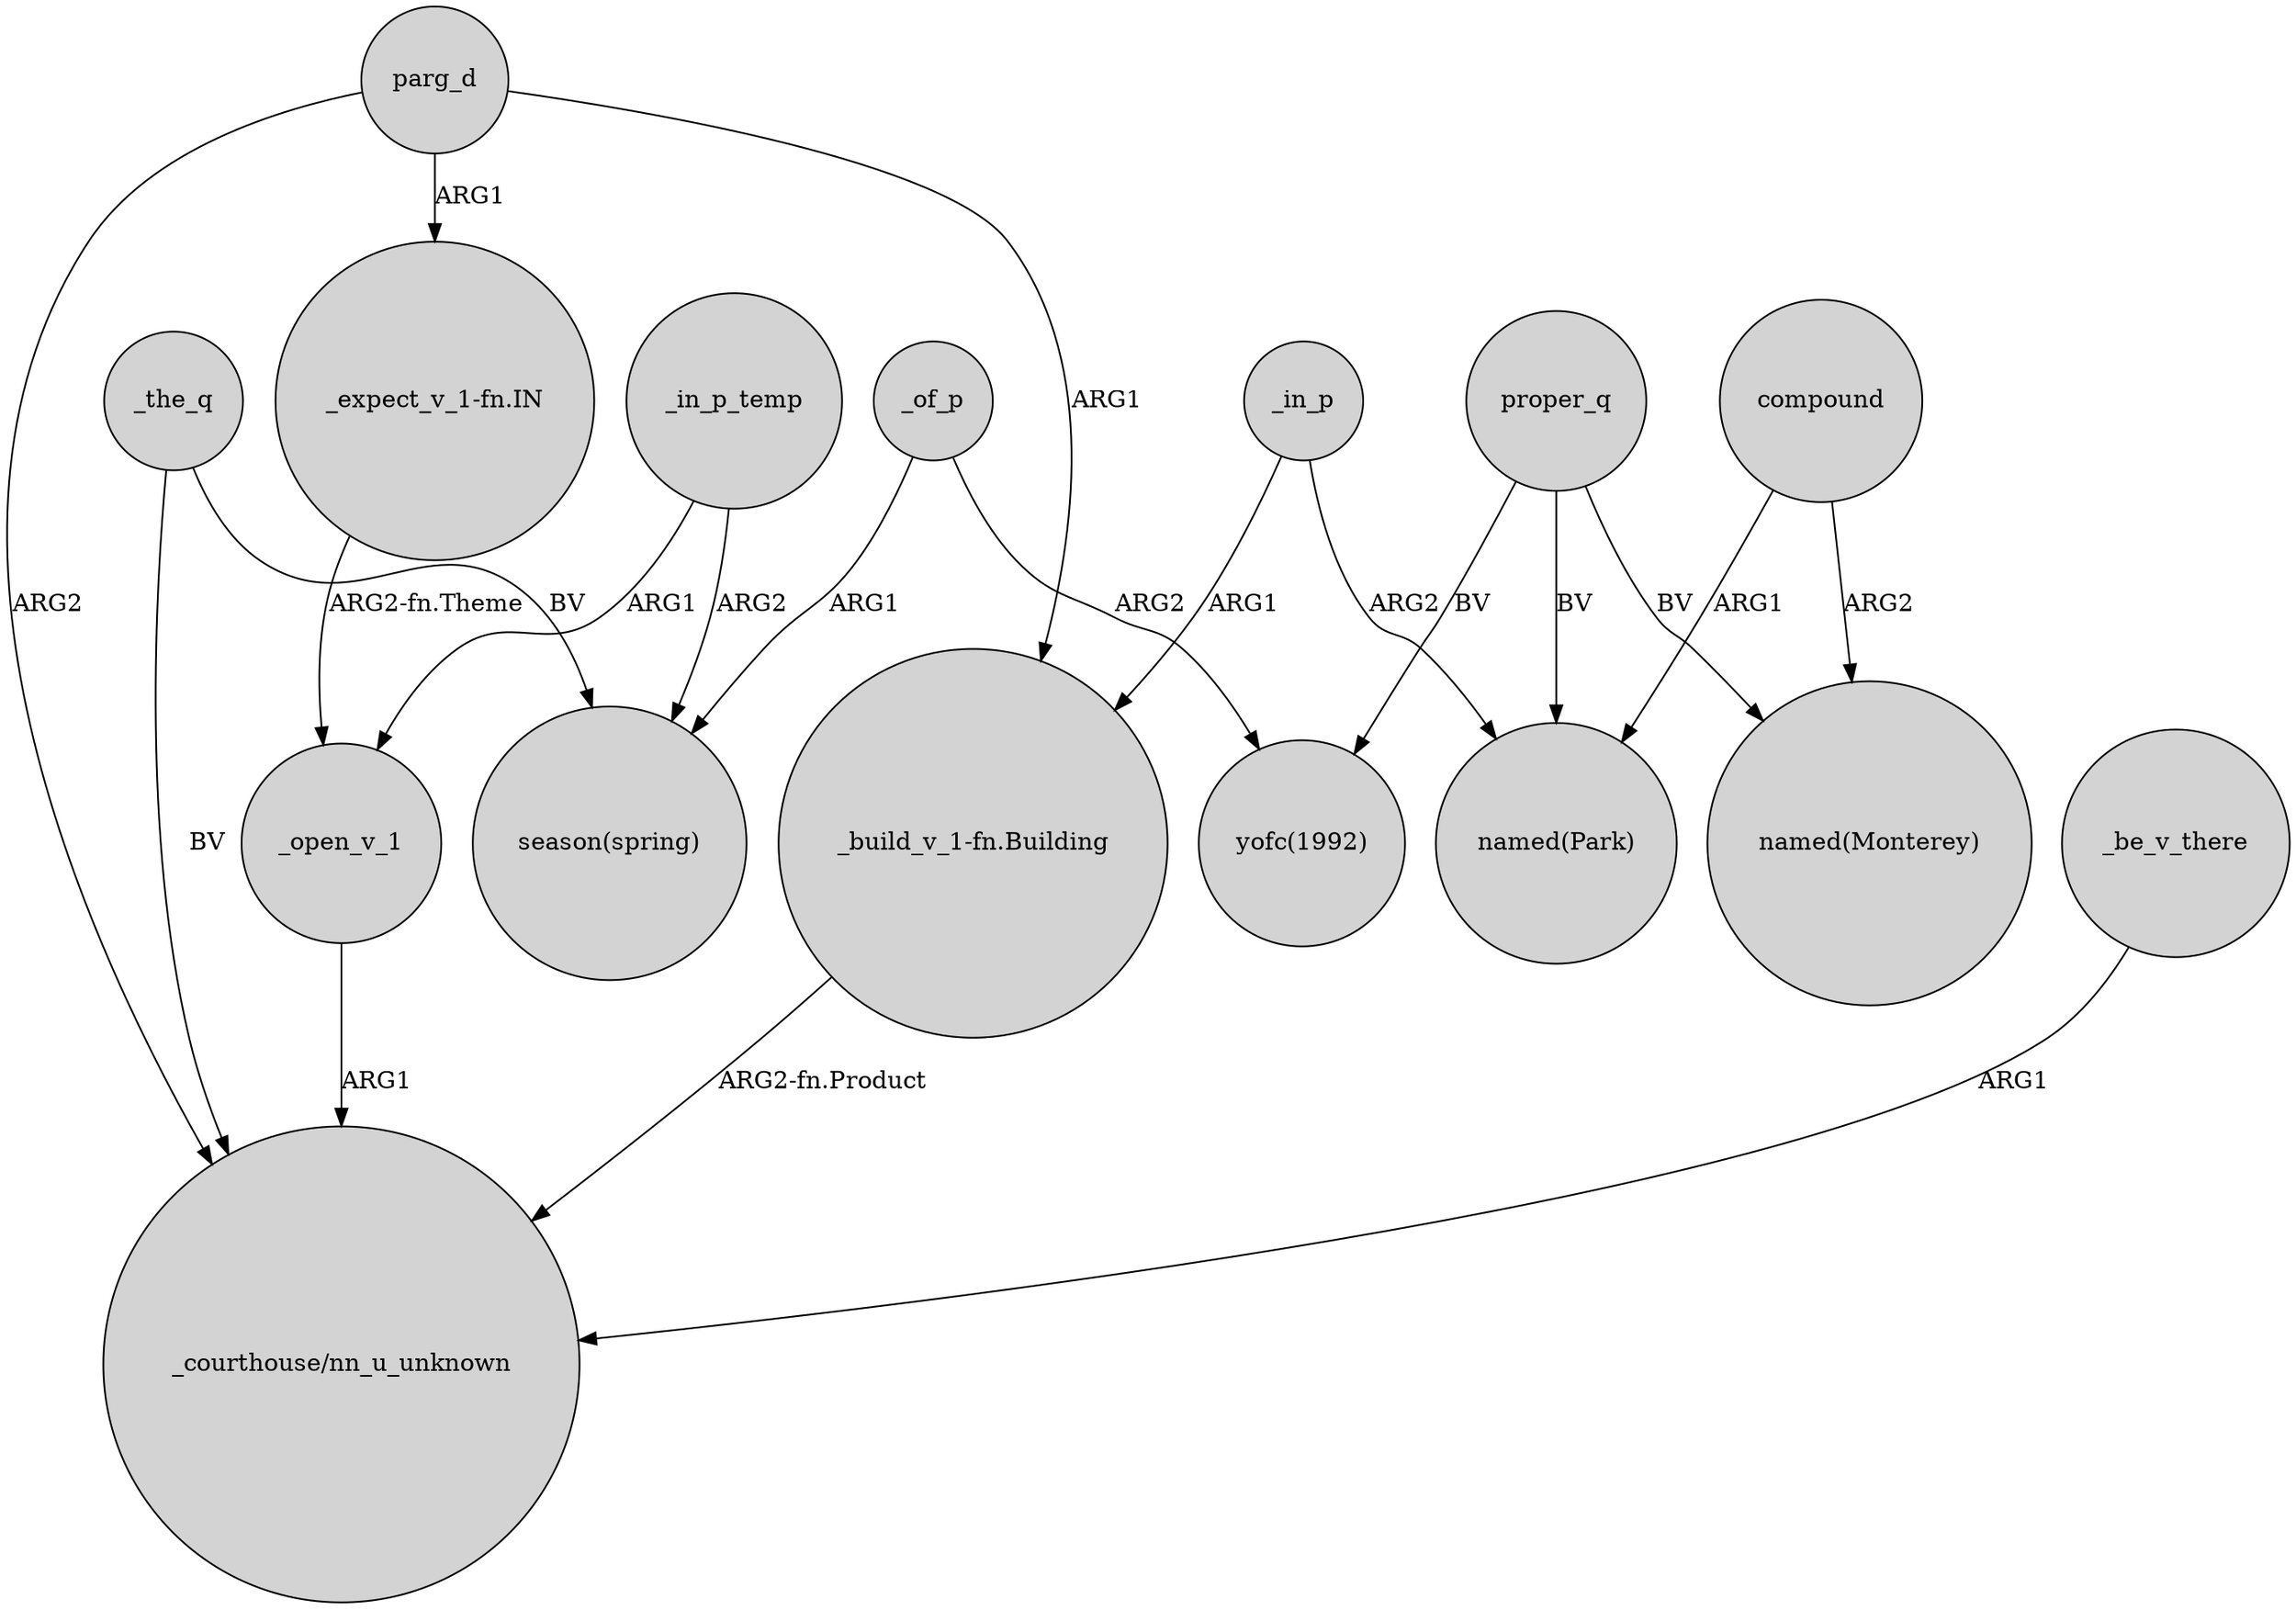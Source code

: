 digraph {
	node [shape=circle style=filled]
	_of_p -> "season(spring)" [label=ARG1]
	_the_q -> "_courthouse/nn_u_unknown" [label=BV]
	"_build_v_1-fn.Building" -> "_courthouse/nn_u_unknown" [label="ARG2-fn.Product"]
	parg_d -> "_courthouse/nn_u_unknown" [label=ARG2]
	compound -> "named(Monterey)" [label=ARG2]
	"_expect_v_1-fn.IN" -> _open_v_1 [label="ARG2-fn.Theme"]
	_be_v_there -> "_courthouse/nn_u_unknown" [label=ARG1]
	proper_q -> "named(Monterey)" [label=BV]
	proper_q -> "yofc(1992)" [label=BV]
	_in_p -> "_build_v_1-fn.Building" [label=ARG1]
	_open_v_1 -> "_courthouse/nn_u_unknown" [label=ARG1]
	_in_p_temp -> "season(spring)" [label=ARG2]
	proper_q -> "named(Park)" [label=BV]
	_in_p -> "named(Park)" [label=ARG2]
	parg_d -> "_build_v_1-fn.Building" [label=ARG1]
	parg_d -> "_expect_v_1-fn.IN" [label=ARG1]
	_in_p_temp -> _open_v_1 [label=ARG1]
	_the_q -> "season(spring)" [label=BV]
	compound -> "named(Park)" [label=ARG1]
	_of_p -> "yofc(1992)" [label=ARG2]
}
